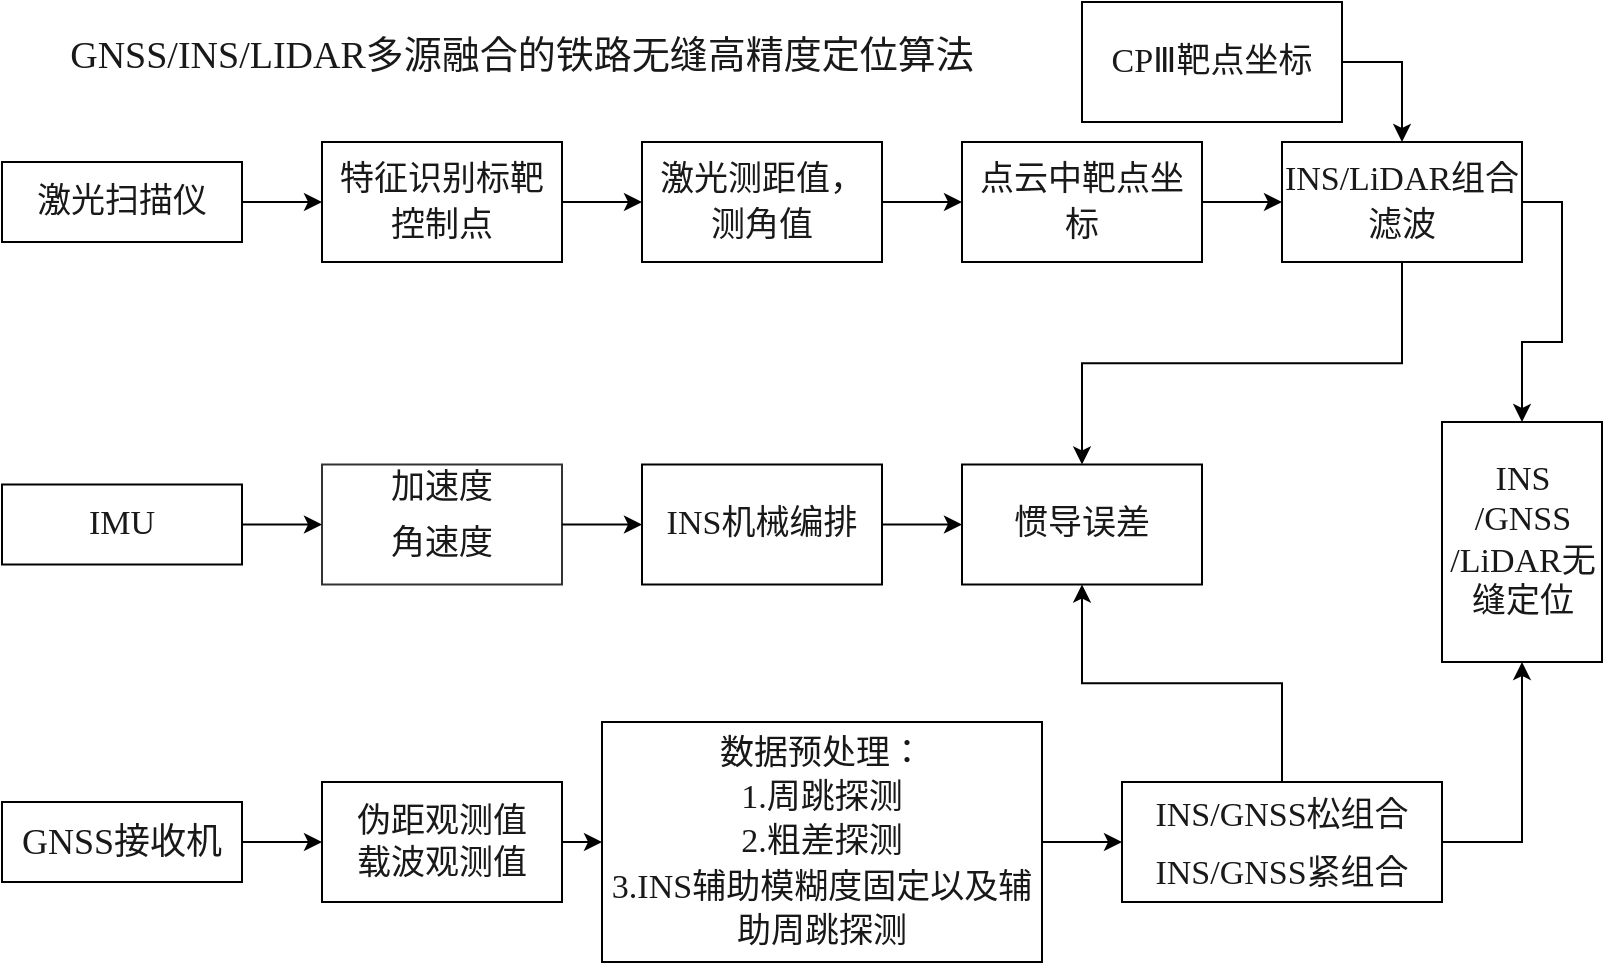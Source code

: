 <mxfile version="26.0.2">
  <diagram name="Page-1" id="ctWxJxeNUy7DphOfHnDH">
    <mxGraphModel dx="1514" dy="3159" grid="1" gridSize="10" guides="1" tooltips="1" connect="1" arrows="1" fold="1" page="1" pageScale="1" pageWidth="827" pageHeight="1169" math="0" shadow="0">
      <root>
        <mxCell id="0" />
        <mxCell id="1" parent="0" />
        <mxCell id="PpVGrMzFs6KtHRNiPCBF-10" style="edgeStyle=orthogonalEdgeStyle;rounded=0;orthogonalLoop=1;jettySize=auto;html=1;exitX=1;exitY=0.5;exitDx=0;exitDy=0;entryX=0;entryY=0.5;entryDx=0;entryDy=0;" edge="1" parent="1" source="5DKyyrPRF5E8N-J9UGCE-48" target="5DKyyrPRF5E8N-J9UGCE-61">
          <mxGeometry relative="1" as="geometry" />
        </mxCell>
        <mxCell id="5DKyyrPRF5E8N-J9UGCE-48" value="&lt;div style=&quot;line-height: 1.3; font-family: FZHei-B01S; text-align: center; vertical-align: middle; color: rgb(25, 25, 26); font-size: 18px; font-style: normal; font-weight: normal;&quot;&gt;&lt;p&gt;&lt;span&gt;GNSS接收机&lt;/span&gt;&lt;/p&gt;&lt;/div&gt;" style="rounded=0;whiteSpace=wrap;html=1;" parent="1" vertex="1">
          <mxGeometry x="160" y="-1430" width="120" height="40" as="geometry" />
        </mxCell>
        <mxCell id="PpVGrMzFs6KtHRNiPCBF-23" style="edgeStyle=orthogonalEdgeStyle;rounded=0;orthogonalLoop=1;jettySize=auto;html=1;exitX=1;exitY=0.5;exitDx=0;exitDy=0;entryX=0;entryY=0.5;entryDx=0;entryDy=0;" edge="1" parent="1" source="5DKyyrPRF5E8N-J9UGCE-50" target="5DKyyrPRF5E8N-J9UGCE-70">
          <mxGeometry relative="1" as="geometry" />
        </mxCell>
        <mxCell id="5DKyyrPRF5E8N-J9UGCE-50" value="&lt;div style=&quot;line-height: 1.3; font-family: FZHei-B01S; text-align: center; vertical-align: middle; color: rgb(25, 25, 26); font-style: normal; font-weight: normal;&quot;&gt;&lt;p style=&quot;&quot;&gt;&lt;font style=&quot;font-size: 17px;&quot;&gt;激光测距值，测角值&lt;/font&gt;&lt;/p&gt;&lt;/div&gt;" style="rounded=0;whiteSpace=wrap;html=1;" parent="1" vertex="1">
          <mxGeometry x="480" y="-1760" width="120" height="60" as="geometry" />
        </mxCell>
        <mxCell id="PpVGrMzFs6KtHRNiPCBF-19" style="edgeStyle=orthogonalEdgeStyle;rounded=0;orthogonalLoop=1;jettySize=auto;html=1;exitX=1;exitY=0.5;exitDx=0;exitDy=0;entryX=0;entryY=0.5;entryDx=0;entryDy=0;" edge="1" parent="1" source="5DKyyrPRF5E8N-J9UGCE-53" target="5DKyyrPRF5E8N-J9UGCE-72">
          <mxGeometry relative="1" as="geometry" />
        </mxCell>
        <mxCell id="5DKyyrPRF5E8N-J9UGCE-53" value="&lt;div style=&quot;line-height: 1.3; font-family: FZHei-B01S; text-align: center; vertical-align: middle; color: rgb(25, 25, 26); font-style: normal; font-weight: normal;&quot;&gt;&lt;p style=&quot;&quot;&gt;&lt;font style=&quot;font-size: 17px;&quot;&gt;INS机械编排&lt;/font&gt;&lt;/p&gt;&lt;/div&gt;" style="rounded=0;whiteSpace=wrap;html=1;" parent="1" vertex="1">
          <mxGeometry x="480" y="-1598.75" width="120" height="60" as="geometry" />
        </mxCell>
        <mxCell id="PpVGrMzFs6KtHRNiPCBF-12" style="edgeStyle=orthogonalEdgeStyle;rounded=0;orthogonalLoop=1;jettySize=auto;html=1;exitX=1;exitY=0.5;exitDx=0;exitDy=0;entryX=0;entryY=0.5;entryDx=0;entryDy=0;" edge="1" parent="1" source="5DKyyrPRF5E8N-J9UGCE-55" target="5DKyyrPRF5E8N-J9UGCE-75">
          <mxGeometry relative="1" as="geometry" />
        </mxCell>
        <mxCell id="5DKyyrPRF5E8N-J9UGCE-55" value="&lt;div style=&quot;line-height: 130%;&quot;&gt;&lt;font style=&quot;font-size: 17px;&quot;&gt;&lt;span style=&quot;background-color: light-dark(#ffffff, var(--ge-dark-color, #121212)); color: light-dark(rgb(0, 0, 0), rgb(255, 255, 255)); font-family: Garamond; line-height: 130%;&quot;&gt;数据预处理：&lt;/span&gt;&lt;br&gt;&lt;/font&gt;&lt;/div&gt;&lt;font style=&quot;font-size: 17px;&quot;&gt;&lt;font style=&quot;line-height: 130%;&quot;&gt;&lt;span style=&quot;background-color: light-dark(#ffffff, var(--ge-dark-color, #121212)); color: light-dark(rgb(0, 0, 0), rgb(255, 255, 255)); font-family: Garamond;&quot;&gt;1.周跳探测&lt;/span&gt;&lt;br&gt;&lt;span style=&quot;background-color: light-dark(#ffffff, var(--ge-dark-color, #121212)); color: light-dark(rgb(0, 0, 0), rgb(255, 255, 255)); font-family: Garamond;&quot;&gt;2.粗差探测&lt;/span&gt;&lt;br&gt;&lt;/font&gt;&lt;span style=&quot;background-color: light-dark(#ffffff, var(--ge-dark-color, #121212)); color: light-dark(rgb(0, 0, 0), rgb(255, 255, 255)); font-family: Garamond; line-height: 130%;&quot;&gt;&lt;font style=&quot;line-height: 130%;&quot;&gt;3.INS辅助模糊度固定以及辅助周跳探测&lt;/font&gt;&lt;/span&gt;&lt;/font&gt;&lt;font style=&quot;forced-color-adjust: none;&quot;&gt;&lt;br&gt;&lt;/font&gt;" style="rounded=0;whiteSpace=wrap;html=1;fontSize=11;textOpacity=90;" parent="1" vertex="1">
          <mxGeometry x="460" y="-1470" width="220" height="120" as="geometry" />
        </mxCell>
        <mxCell id="PpVGrMzFs6KtHRNiPCBF-24" style="edgeStyle=orthogonalEdgeStyle;rounded=0;orthogonalLoop=1;jettySize=auto;html=1;exitX=1;exitY=0.5;exitDx=0;exitDy=0;entryX=0;entryY=0.5;entryDx=0;entryDy=0;" edge="1" parent="1" source="5DKyyrPRF5E8N-J9UGCE-57" target="5DKyyrPRF5E8N-J9UGCE-50">
          <mxGeometry relative="1" as="geometry" />
        </mxCell>
        <mxCell id="5DKyyrPRF5E8N-J9UGCE-57" value="&lt;div style=&quot;font-family: FZHei-B01S; text-align: center; vertical-align: middle; color: rgb(25, 25, 26); font-style: normal; font-weight: normal; line-height: 100%;&quot;&gt;&lt;p&gt;&lt;font style=&quot;line-height: 130%; font-size: 17px;&quot;&gt;特征识别标靶控制点&lt;/font&gt;&lt;/p&gt;&lt;/div&gt;" style="rounded=0;whiteSpace=wrap;html=1;" parent="1" vertex="1">
          <mxGeometry x="320" y="-1760" width="120" height="60" as="geometry" />
        </mxCell>
        <mxCell id="PpVGrMzFs6KtHRNiPCBF-18" style="edgeStyle=orthogonalEdgeStyle;rounded=0;orthogonalLoop=1;jettySize=auto;html=1;exitX=1;exitY=0.5;exitDx=0;exitDy=0;entryX=0;entryY=0.5;entryDx=0;entryDy=0;" edge="1" parent="1" source="5DKyyrPRF5E8N-J9UGCE-59" target="5DKyyrPRF5E8N-J9UGCE-53">
          <mxGeometry relative="1" as="geometry" />
        </mxCell>
        <mxCell id="5DKyyrPRF5E8N-J9UGCE-59" value="&lt;div style=&quot;&quot;&gt;&lt;font style=&quot;font-size: 17px;&quot;&gt;&lt;span style=&quot;color: light-dark(rgb(25, 25, 26), rgb(216, 216, 217)); font-family: FZHei-B01S; background-color: transparent;&quot;&gt;加速度&lt;/span&gt;&lt;br&gt;&lt;/font&gt;&lt;/div&gt;&lt;div style=&quot;font-family: FZHei-B01S; vertical-align: middle; color: rgb(25, 25, 26); font-style: normal; font-weight: normal; line-height: 100%;&quot;&gt;&lt;p style=&quot;&quot;&gt;&lt;span style=&quot;color: light-dark(rgb(25, 25, 26), rgb(216, 216, 217)); background-color: transparent;&quot;&gt;&lt;font style=&quot;font-size: 17px;&quot;&gt;角速度&lt;/font&gt;&lt;/span&gt;&lt;/p&gt;&lt;/div&gt;" style="rounded=0;whiteSpace=wrap;html=1;opacity=80;align=center;" parent="1" vertex="1">
          <mxGeometry x="320" y="-1598.75" width="120" height="60" as="geometry" />
        </mxCell>
        <mxCell id="PpVGrMzFs6KtHRNiPCBF-11" style="edgeStyle=orthogonalEdgeStyle;rounded=0;orthogonalLoop=1;jettySize=auto;html=1;exitX=1;exitY=0.5;exitDx=0;exitDy=0;entryX=0;entryY=0.5;entryDx=0;entryDy=0;" edge="1" parent="1" source="5DKyyrPRF5E8N-J9UGCE-61" target="5DKyyrPRF5E8N-J9UGCE-55">
          <mxGeometry relative="1" as="geometry" />
        </mxCell>
        <mxCell id="5DKyyrPRF5E8N-J9UGCE-61" value="&lt;div style=&quot;font-family: FZHei-B01S; vertical-align: middle; color: rgb(25, 25, 26); line-height: 60%;&quot;&gt;&lt;p&gt;&lt;font style=&quot;line-height: 60%; font-size: 17px;&quot;&gt;伪距观测值&lt;/font&gt;&lt;/p&gt;&lt;p&gt;&lt;font style=&quot;line-height: 60%; font-size: 17px;&quot;&gt;载波观测值&lt;/font&gt;&lt;/p&gt;&lt;/div&gt;" style="rounded=0;whiteSpace=wrap;html=1;fontSize=11;" parent="1" vertex="1">
          <mxGeometry x="320" y="-1440" width="120" height="60" as="geometry" />
        </mxCell>
        <mxCell id="PpVGrMzFs6KtHRNiPCBF-25" style="edgeStyle=orthogonalEdgeStyle;rounded=0;orthogonalLoop=1;jettySize=auto;html=1;exitX=1;exitY=0.5;exitDx=0;exitDy=0;" edge="1" parent="1" source="5DKyyrPRF5E8N-J9UGCE-63" target="5DKyyrPRF5E8N-J9UGCE-57">
          <mxGeometry relative="1" as="geometry" />
        </mxCell>
        <mxCell id="5DKyyrPRF5E8N-J9UGCE-63" value="&lt;div style=&quot;line-height: 1.3; font-family: FZHei-B01S; vertical-align: middle; color: rgb(25, 25, 26);&quot;&gt;&lt;p style=&quot;line-height: 100%;&quot;&gt;&lt;font style=&quot;font-size: 17px;&quot;&gt;激光扫描仪&lt;/font&gt;&lt;/p&gt;&lt;/div&gt;" style="rounded=0;whiteSpace=wrap;html=1;" parent="1" vertex="1">
          <mxGeometry x="160" y="-1750" width="120" height="40" as="geometry" />
        </mxCell>
        <mxCell id="5DKyyrPRF5E8N-J9UGCE-68" value="&lt;div style=&quot;line-height: 1.3; font-family: FZHei-B01S; text-align: center; vertical-align: middle; color: rgb(25, 25, 26); font-style: normal; font-weight: normal;&quot;&gt;&lt;p style=&quot;&quot;&gt;&lt;br&gt;&lt;/p&gt;&lt;/div&gt;" style="rounded=0;whiteSpace=wrap;html=1;" parent="1" vertex="1">
          <mxGeometry x="880" y="-1620" width="80" height="120" as="geometry" />
        </mxCell>
        <mxCell id="PpVGrMzFs6KtHRNiPCBF-20" style="edgeStyle=orthogonalEdgeStyle;rounded=0;orthogonalLoop=1;jettySize=auto;html=1;exitX=1;exitY=0.5;exitDx=0;exitDy=0;entryX=0;entryY=0.5;entryDx=0;entryDy=0;" edge="1" parent="1" source="5DKyyrPRF5E8N-J9UGCE-70" target="5DKyyrPRF5E8N-J9UGCE-78">
          <mxGeometry relative="1" as="geometry" />
        </mxCell>
        <mxCell id="5DKyyrPRF5E8N-J9UGCE-70" value="&lt;div style=&quot;line-height: 1.3; font-family: FZHei-B01S; text-align: center; vertical-align: middle; color: rgb(25, 25, 26); font-style: normal; font-weight: normal;&quot;&gt;&lt;p style=&quot;&quot;&gt;&lt;font style=&quot;font-size: 17px;&quot;&gt;点云中靶点坐标&lt;/font&gt;&lt;/p&gt;&lt;/div&gt;" style="rounded=0;whiteSpace=wrap;html=1;" parent="1" vertex="1">
          <mxGeometry x="640" y="-1760" width="120" height="60" as="geometry" />
        </mxCell>
        <mxCell id="5DKyyrPRF5E8N-J9UGCE-72" value="&lt;div style=&quot;line-height: 1.3; font-family: FZHei-B01S; text-align: center; vertical-align: middle; color: rgb(25, 25, 26); font-style: normal; font-weight: normal;&quot;&gt;&lt;p style=&quot;&quot;&gt;&lt;font style=&quot;font-size: 17px;&quot;&gt;惯导误差&lt;/font&gt;&lt;/p&gt;&lt;/div&gt;" style="rounded=0;whiteSpace=wrap;html=1;" parent="1" vertex="1">
          <mxGeometry x="640" y="-1598.75" width="120" height="60" as="geometry" />
        </mxCell>
        <mxCell id="PpVGrMzFs6KtHRNiPCBF-13" style="edgeStyle=orthogonalEdgeStyle;rounded=0;orthogonalLoop=1;jettySize=auto;html=1;exitX=0.5;exitY=0;exitDx=0;exitDy=0;entryX=0.5;entryY=1;entryDx=0;entryDy=0;" edge="1" parent="1" source="5DKyyrPRF5E8N-J9UGCE-75" target="5DKyyrPRF5E8N-J9UGCE-72">
          <mxGeometry relative="1" as="geometry" />
        </mxCell>
        <mxCell id="PpVGrMzFs6KtHRNiPCBF-29" style="edgeStyle=orthogonalEdgeStyle;rounded=0;orthogonalLoop=1;jettySize=auto;html=1;exitX=1;exitY=0.5;exitDx=0;exitDy=0;" edge="1" parent="1" source="5DKyyrPRF5E8N-J9UGCE-75" target="5DKyyrPRF5E8N-J9UGCE-68">
          <mxGeometry relative="1" as="geometry" />
        </mxCell>
        <mxCell id="5DKyyrPRF5E8N-J9UGCE-75" value="&lt;div style=&quot;font-family: FZHei-B01S; text-align: center; vertical-align: middle; color: rgb(25, 25, 26); font-style: normal; font-weight: normal; line-height: 100%;&quot;&gt;&lt;p&gt;&lt;span&gt;&lt;font style=&quot;line-height: 100%; font-size: 17px;&quot;&gt;INS/GNSS松组合&lt;/font&gt;&lt;/span&gt;&lt;/p&gt;&lt;p&gt;&lt;span&gt;&lt;font style=&quot;line-height: 100%; font-size: 17px;&quot;&gt;INS/GNSS紧组合&lt;/font&gt;&lt;/span&gt;&lt;/p&gt;&lt;/div&gt;" style="rounded=0;whiteSpace=wrap;html=1;" parent="1" vertex="1">
          <mxGeometry x="720" y="-1440" width="160" height="60" as="geometry" />
        </mxCell>
        <mxCell id="PpVGrMzFs6KtHRNiPCBF-22" style="edgeStyle=orthogonalEdgeStyle;rounded=0;orthogonalLoop=1;jettySize=auto;html=1;exitX=0.5;exitY=1;exitDx=0;exitDy=0;entryX=0.5;entryY=0;entryDx=0;entryDy=0;" edge="1" parent="1" source="5DKyyrPRF5E8N-J9UGCE-78" target="5DKyyrPRF5E8N-J9UGCE-72">
          <mxGeometry relative="1" as="geometry" />
        </mxCell>
        <mxCell id="PpVGrMzFs6KtHRNiPCBF-30" style="edgeStyle=orthogonalEdgeStyle;rounded=0;orthogonalLoop=1;jettySize=auto;html=1;exitX=1;exitY=0.5;exitDx=0;exitDy=0;entryX=0.5;entryY=0;entryDx=0;entryDy=0;" edge="1" parent="1" source="5DKyyrPRF5E8N-J9UGCE-78" target="5DKyyrPRF5E8N-J9UGCE-68">
          <mxGeometry relative="1" as="geometry" />
        </mxCell>
        <mxCell id="5DKyyrPRF5E8N-J9UGCE-78" value="&lt;div style=&quot;line-height: 1.3; font-family: FZHei-B01S; text-align: center; vertical-align: middle; color: rgb(25, 25, 26); font-style: normal; font-weight: normal;&quot;&gt;&lt;p style=&quot;&quot;&gt;&lt;font style=&quot;font-size: 17px;&quot;&gt;INS/LiDAR组合滤波&lt;/font&gt;&lt;/p&gt;&lt;/div&gt;" style="rounded=0;whiteSpace=wrap;html=1;" parent="1" vertex="1">
          <mxGeometry x="800" y="-1760" width="120" height="60" as="geometry" />
        </mxCell>
        <mxCell id="PpVGrMzFs6KtHRNiPCBF-26" style="edgeStyle=orthogonalEdgeStyle;rounded=0;orthogonalLoop=1;jettySize=auto;html=1;exitX=0.5;exitY=0;exitDx=0;exitDy=0;entryX=0.5;entryY=0;entryDx=0;entryDy=0;" edge="1" parent="1" source="5DKyyrPRF5E8N-J9UGCE-80" target="5DKyyrPRF5E8N-J9UGCE-78">
          <mxGeometry relative="1" as="geometry" />
        </mxCell>
        <mxCell id="5DKyyrPRF5E8N-J9UGCE-80" value="&lt;div style=&quot;line-height: 1.3; font-family: FZHei-B01S; text-align: center; vertical-align: middle; color: rgb(25, 25, 26); font-style: normal; font-weight: normal;&quot;&gt;&lt;p style=&quot;&quot;&gt;&lt;font style=&quot;font-size: 17px;&quot;&gt;CPⅢ靶点坐标&lt;/font&gt;&lt;/p&gt;&lt;/div&gt;" style="rounded=0;whiteSpace=wrap;html=1;direction=south;" parent="1" vertex="1">
          <mxGeometry x="700" y="-1830" width="130" height="60" as="geometry" />
        </mxCell>
        <mxCell id="PpVGrMzFs6KtHRNiPCBF-17" style="edgeStyle=orthogonalEdgeStyle;rounded=0;orthogonalLoop=1;jettySize=auto;html=1;exitX=1;exitY=0.5;exitDx=0;exitDy=0;entryX=0;entryY=0.5;entryDx=0;entryDy=0;" edge="1" parent="1" source="5DKyyrPRF5E8N-J9UGCE-83" target="5DKyyrPRF5E8N-J9UGCE-59">
          <mxGeometry relative="1" as="geometry" />
        </mxCell>
        <mxCell id="5DKyyrPRF5E8N-J9UGCE-83" value="&lt;div style=&quot;line-height: 1.3; font-family: FZHei-B01S; vertical-align: middle; color: rgb(25, 25, 26);&quot;&gt;&lt;p style=&quot;line-height: 100%;&quot;&gt;&lt;font style=&quot;font-size: 17px;&quot;&gt;IMU&lt;/font&gt;&lt;/p&gt;&lt;/div&gt;" style="rounded=0;whiteSpace=wrap;html=1;" parent="1" vertex="1">
          <mxGeometry x="160" y="-1588.75" width="120" height="40" as="geometry" />
        </mxCell>
        <mxCell id="PpVGrMzFs6KtHRNiPCBF-3" value="&lt;span style=&quot;color: rgb(25, 25, 26); font-family: FZHei-B01S; font-size: 19px;&quot;&gt;GNSS/INS/LIDAR多源融合的铁路无缝高精度定位算法&lt;/span&gt;" style="text;html=1;align=center;verticalAlign=middle;whiteSpace=wrap;rounded=0;rotation=0;" vertex="1" parent="1">
          <mxGeometry x="160" y="-1830" width="520" height="54.38" as="geometry" />
        </mxCell>
        <mxCell id="PpVGrMzFs6KtHRNiPCBF-6" style="edgeStyle=orthogonalEdgeStyle;rounded=0;orthogonalLoop=1;jettySize=auto;html=1;exitX=0.5;exitY=1;exitDx=0;exitDy=0;" edge="1" parent="1" source="5DKyyrPRF5E8N-J9UGCE-57" target="5DKyyrPRF5E8N-J9UGCE-57">
          <mxGeometry relative="1" as="geometry" />
        </mxCell>
        <mxCell id="PpVGrMzFs6KtHRNiPCBF-27" value="&lt;span style=&quot;color: rgb(25, 25, 26); font-family: FZHei-B01S;&quot;&gt;INS&lt;/span&gt;&lt;div&gt;&lt;span style=&quot;color: rgb(25, 25, 26); font-family: FZHei-B01S;&quot;&gt;/GNSS&lt;/span&gt;&lt;div&gt;&lt;span style=&quot;color: rgb(25, 25, 26); font-family: FZHei-B01S;&quot;&gt;/LiDAR无缝定位&lt;/span&gt;&lt;/div&gt;&lt;/div&gt;" style="text;html=1;align=center;verticalAlign=middle;whiteSpace=wrap;rounded=0;rotation=0;fontSize=17;" vertex="1" parent="1">
          <mxGeometry x="882.5" y="-1610.62" width="75" height="98.75" as="geometry" />
        </mxCell>
      </root>
    </mxGraphModel>
  </diagram>
</mxfile>
